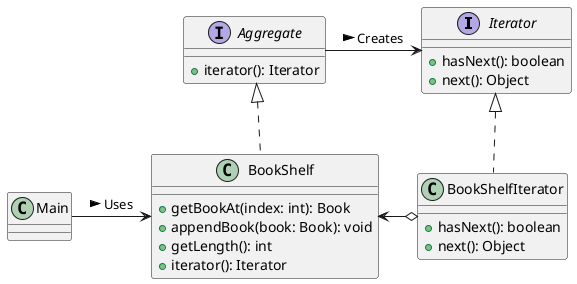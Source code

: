 @startuml

interface Iterator {
    +hasNext(): boolean
    +next(): Object
}

interface Aggregate {
    +iterator(): Iterator
}

class BookShelf {
    +getBookAt(index: int): Book
    +appendBook(book: Book): void
    +getLength(): int
    +iterator(): Iterator
}

class BookShelfIterator {
    +hasNext(): boolean
    +next(): Object
}

class Main {
}

Aggregate -right-> Iterator : Creates >
BookShelf .up.|> Aggregate
BookShelfIterator .up.|> Iterator
' BookShelf o-right-> BookShelfIterator : Creates >
BookShelfIterator o-left-> BookShelf
Main -right-> BookShelf : Uses >

@enduml